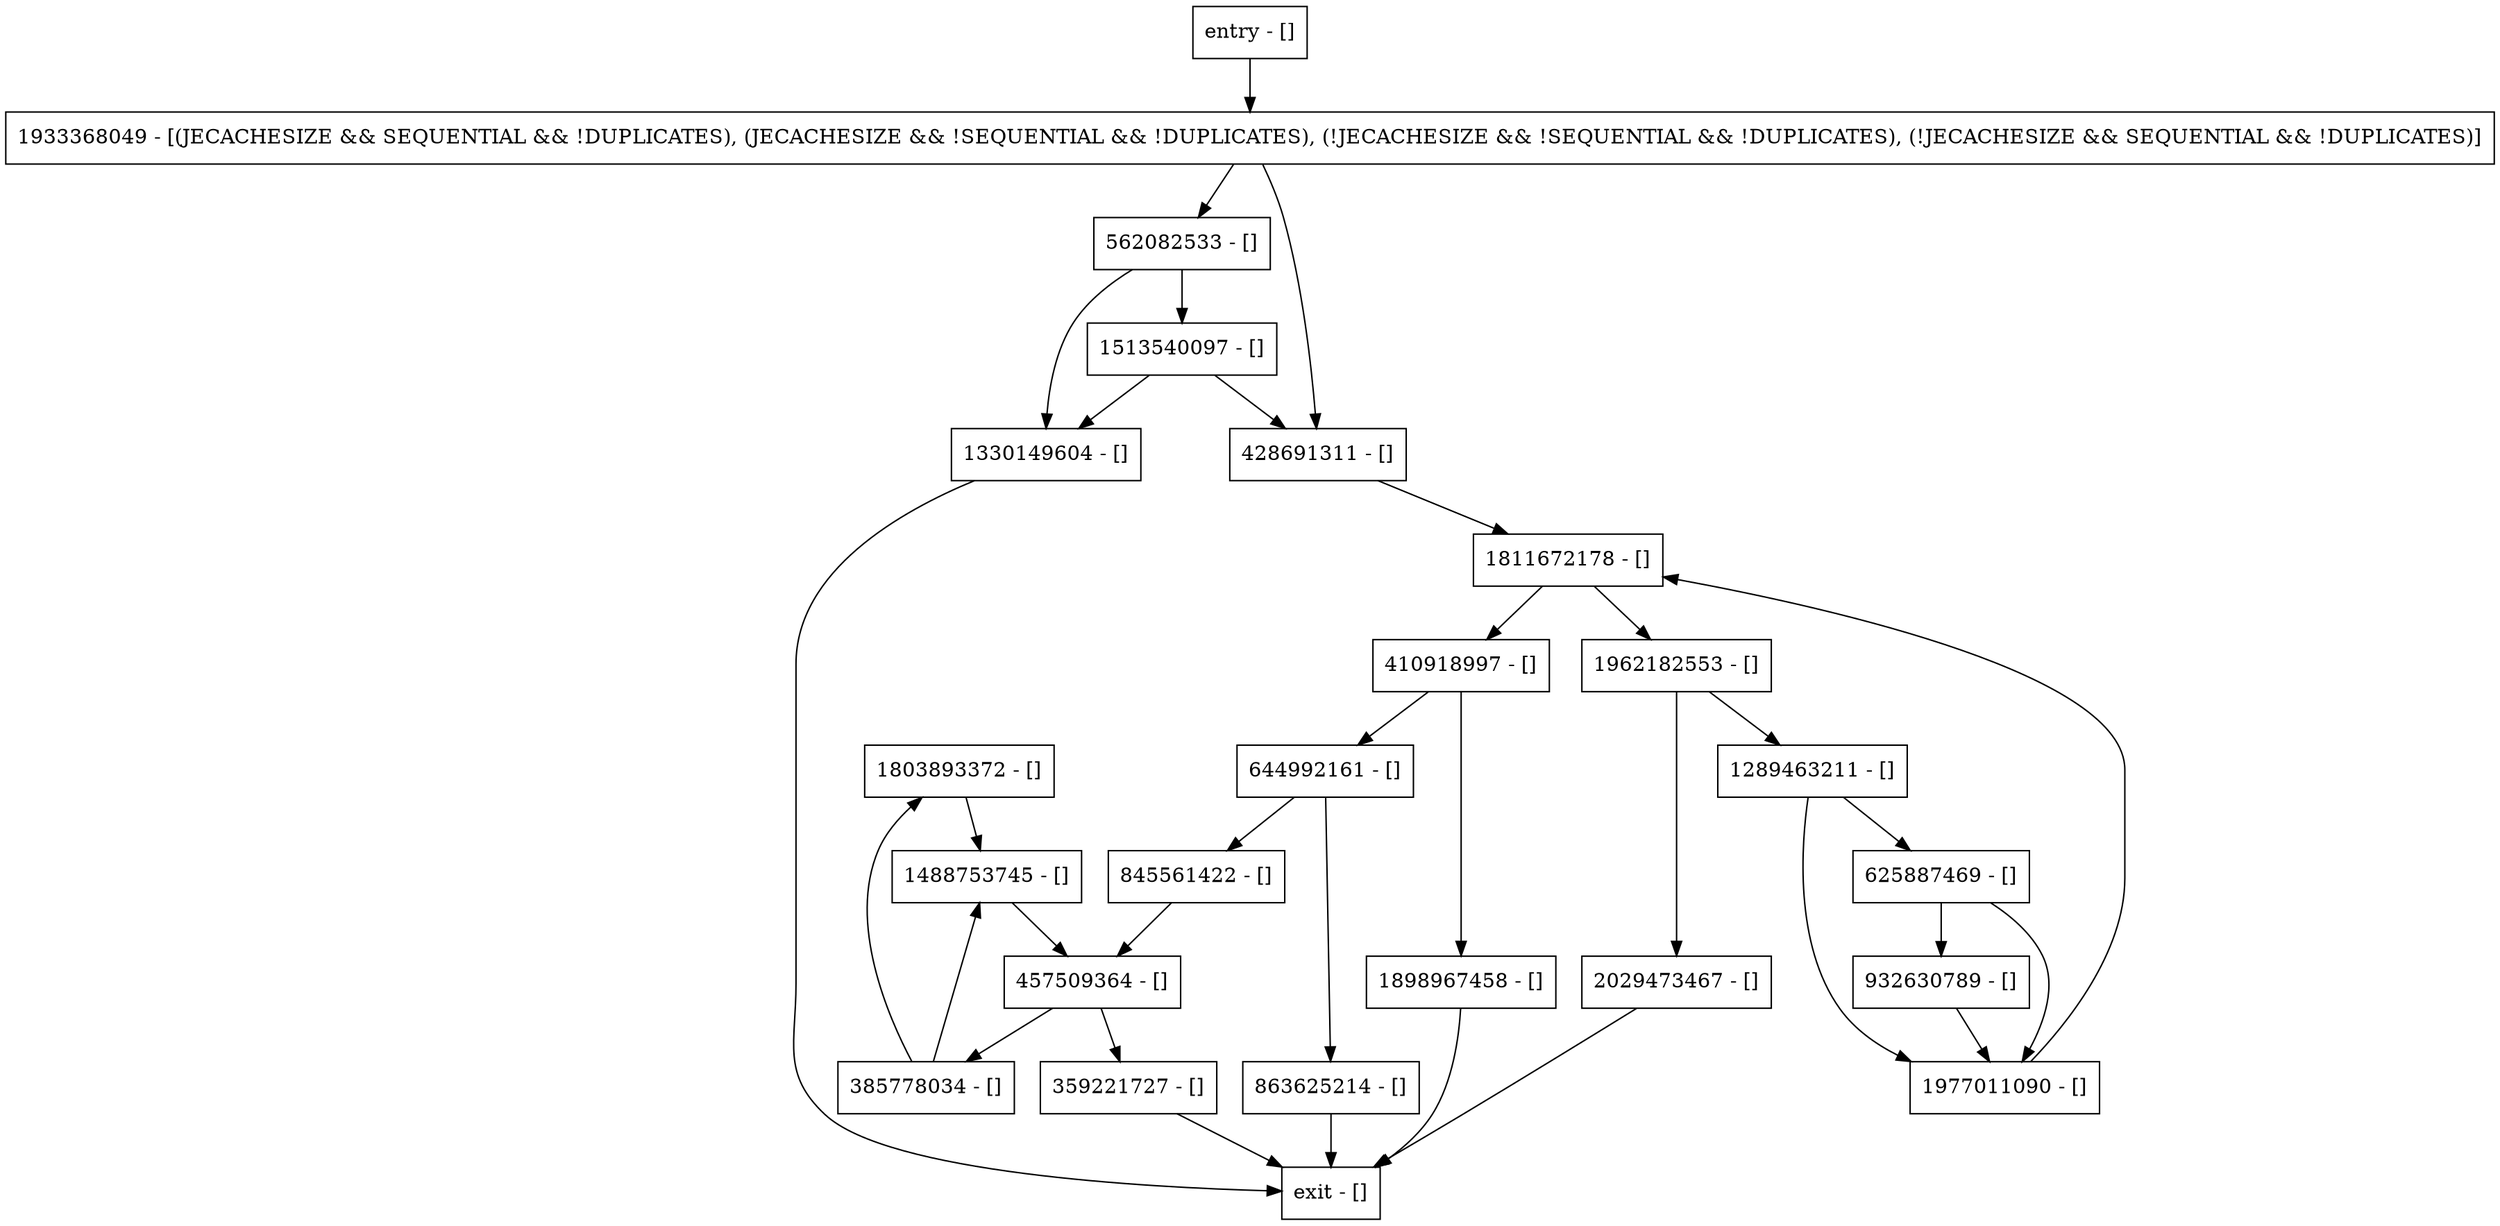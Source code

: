 digraph set {
node [shape=record];
1803893372 [label="1803893372 - []"];
932630789 [label="932630789 - []"];
625887469 [label="625887469 - []"];
1330149604 [label="1330149604 - []"];
1513540097 [label="1513540097 - []"];
1488753745 [label="1488753745 - []"];
1289463211 [label="1289463211 - []"];
845561422 [label="845561422 - []"];
1811672178 [label="1811672178 - []"];
1962182553 [label="1962182553 - []"];
385778034 [label="385778034 - []"];
428691311 [label="428691311 - []"];
457509364 [label="457509364 - []"];
863625214 [label="863625214 - []"];
562082533 [label="562082533 - []"];
1977011090 [label="1977011090 - []"];
2029473467 [label="2029473467 - []"];
359221727 [label="359221727 - []"];
entry [label="entry - []"];
exit [label="exit - []"];
410918997 [label="410918997 - []"];
1933368049 [label="1933368049 - [(JECACHESIZE && SEQUENTIAL && !DUPLICATES), (JECACHESIZE && !SEQUENTIAL && !DUPLICATES), (!JECACHESIZE && !SEQUENTIAL && !DUPLICATES), (!JECACHESIZE && SEQUENTIAL && !DUPLICATES)]"];
1898967458 [label="1898967458 - []"];
644992161 [label="644992161 - []"];
entry;
exit;
1803893372 -> 1488753745;
932630789 -> 1977011090;
625887469 -> 932630789;
625887469 -> 1977011090;
1330149604 -> exit;
1513540097 -> 428691311;
1513540097 -> 1330149604;
1488753745 -> 457509364;
1289463211 -> 625887469;
1289463211 -> 1977011090;
845561422 -> 457509364;
1811672178 -> 1962182553;
1811672178 -> 410918997;
1962182553 -> 1289463211;
1962182553 -> 2029473467;
385778034 -> 1803893372;
385778034 -> 1488753745;
428691311 -> 1811672178;
457509364 -> 385778034;
457509364 -> 359221727;
863625214 -> exit;
562082533 -> 1513540097;
562082533 -> 1330149604;
1977011090 -> 1811672178;
2029473467 -> exit;
359221727 -> exit;
entry -> 1933368049;
410918997 -> 1898967458;
410918997 -> 644992161;
1933368049 -> 428691311;
1933368049 -> 562082533;
1898967458 -> exit;
644992161 -> 863625214;
644992161 -> 845561422;
}
